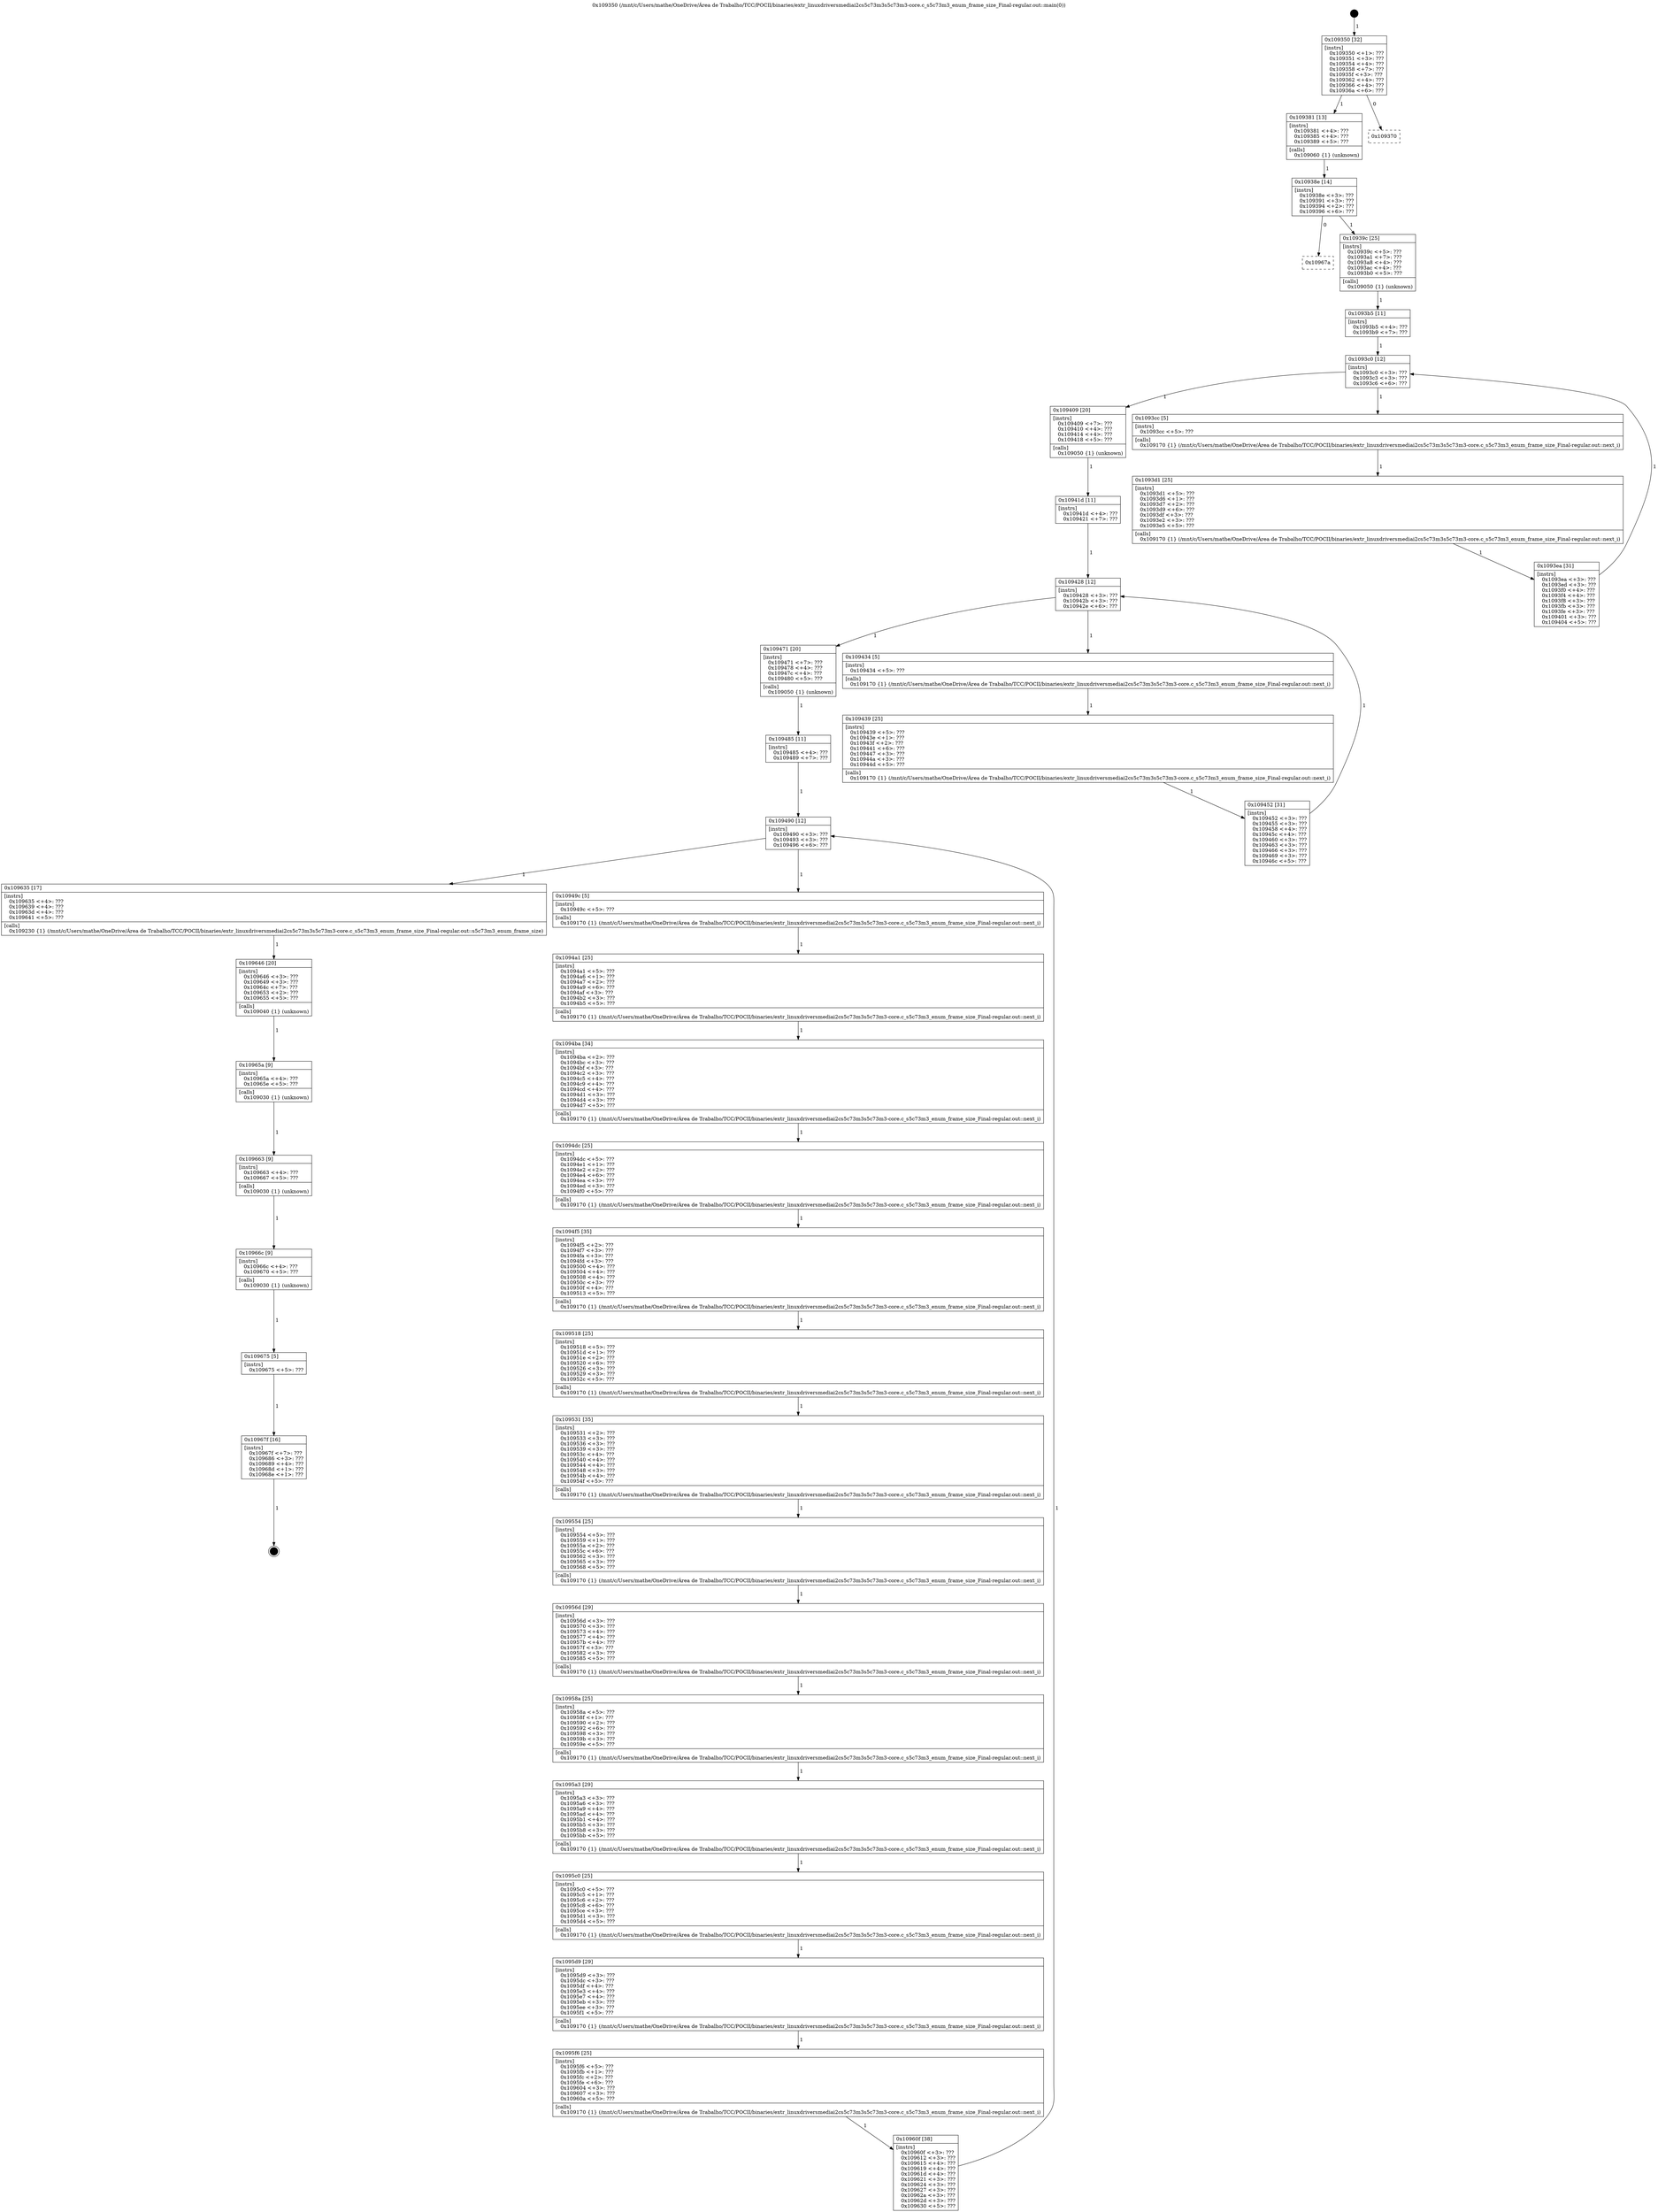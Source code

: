 digraph "0x109350" {
  label = "0x109350 (/mnt/c/Users/mathe/OneDrive/Área de Trabalho/TCC/POCII/binaries/extr_linuxdriversmediai2cs5c73m3s5c73m3-core.c_s5c73m3_enum_frame_size_Final-regular.out::main(0))"
  labelloc = "t"
  node[shape=record]

  Entry [label="",width=0.3,height=0.3,shape=circle,fillcolor=black,style=filled]
  "0x109350" [label="{
     0x109350 [32]\l
     | [instrs]\l
     &nbsp;&nbsp;0x109350 \<+1\>: ???\l
     &nbsp;&nbsp;0x109351 \<+3\>: ???\l
     &nbsp;&nbsp;0x109354 \<+4\>: ???\l
     &nbsp;&nbsp;0x109358 \<+7\>: ???\l
     &nbsp;&nbsp;0x10935f \<+3\>: ???\l
     &nbsp;&nbsp;0x109362 \<+4\>: ???\l
     &nbsp;&nbsp;0x109366 \<+4\>: ???\l
     &nbsp;&nbsp;0x10936a \<+6\>: ???\l
  }"]
  "0x109381" [label="{
     0x109381 [13]\l
     | [instrs]\l
     &nbsp;&nbsp;0x109381 \<+4\>: ???\l
     &nbsp;&nbsp;0x109385 \<+4\>: ???\l
     &nbsp;&nbsp;0x109389 \<+5\>: ???\l
     | [calls]\l
     &nbsp;&nbsp;0x109060 \{1\} (unknown)\l
  }"]
  "0x109370" [label="{
     0x109370\l
  }", style=dashed]
  "0x10938e" [label="{
     0x10938e [14]\l
     | [instrs]\l
     &nbsp;&nbsp;0x10938e \<+3\>: ???\l
     &nbsp;&nbsp;0x109391 \<+3\>: ???\l
     &nbsp;&nbsp;0x109394 \<+2\>: ???\l
     &nbsp;&nbsp;0x109396 \<+6\>: ???\l
  }"]
  "0x10967a" [label="{
     0x10967a\l
  }", style=dashed]
  "0x10939c" [label="{
     0x10939c [25]\l
     | [instrs]\l
     &nbsp;&nbsp;0x10939c \<+5\>: ???\l
     &nbsp;&nbsp;0x1093a1 \<+7\>: ???\l
     &nbsp;&nbsp;0x1093a8 \<+4\>: ???\l
     &nbsp;&nbsp;0x1093ac \<+4\>: ???\l
     &nbsp;&nbsp;0x1093b0 \<+5\>: ???\l
     | [calls]\l
     &nbsp;&nbsp;0x109050 \{1\} (unknown)\l
  }"]
  Exit [label="",width=0.3,height=0.3,shape=circle,fillcolor=black,style=filled,peripheries=2]
  "0x1093c0" [label="{
     0x1093c0 [12]\l
     | [instrs]\l
     &nbsp;&nbsp;0x1093c0 \<+3\>: ???\l
     &nbsp;&nbsp;0x1093c3 \<+3\>: ???\l
     &nbsp;&nbsp;0x1093c6 \<+6\>: ???\l
  }"]
  "0x109409" [label="{
     0x109409 [20]\l
     | [instrs]\l
     &nbsp;&nbsp;0x109409 \<+7\>: ???\l
     &nbsp;&nbsp;0x109410 \<+4\>: ???\l
     &nbsp;&nbsp;0x109414 \<+4\>: ???\l
     &nbsp;&nbsp;0x109418 \<+5\>: ???\l
     | [calls]\l
     &nbsp;&nbsp;0x109050 \{1\} (unknown)\l
  }"]
  "0x1093cc" [label="{
     0x1093cc [5]\l
     | [instrs]\l
     &nbsp;&nbsp;0x1093cc \<+5\>: ???\l
     | [calls]\l
     &nbsp;&nbsp;0x109170 \{1\} (/mnt/c/Users/mathe/OneDrive/Área de Trabalho/TCC/POCII/binaries/extr_linuxdriversmediai2cs5c73m3s5c73m3-core.c_s5c73m3_enum_frame_size_Final-regular.out::next_i)\l
  }"]
  "0x1093d1" [label="{
     0x1093d1 [25]\l
     | [instrs]\l
     &nbsp;&nbsp;0x1093d1 \<+5\>: ???\l
     &nbsp;&nbsp;0x1093d6 \<+1\>: ???\l
     &nbsp;&nbsp;0x1093d7 \<+2\>: ???\l
     &nbsp;&nbsp;0x1093d9 \<+6\>: ???\l
     &nbsp;&nbsp;0x1093df \<+3\>: ???\l
     &nbsp;&nbsp;0x1093e2 \<+3\>: ???\l
     &nbsp;&nbsp;0x1093e5 \<+5\>: ???\l
     | [calls]\l
     &nbsp;&nbsp;0x109170 \{1\} (/mnt/c/Users/mathe/OneDrive/Área de Trabalho/TCC/POCII/binaries/extr_linuxdriversmediai2cs5c73m3s5c73m3-core.c_s5c73m3_enum_frame_size_Final-regular.out::next_i)\l
  }"]
  "0x1093ea" [label="{
     0x1093ea [31]\l
     | [instrs]\l
     &nbsp;&nbsp;0x1093ea \<+3\>: ???\l
     &nbsp;&nbsp;0x1093ed \<+3\>: ???\l
     &nbsp;&nbsp;0x1093f0 \<+4\>: ???\l
     &nbsp;&nbsp;0x1093f4 \<+4\>: ???\l
     &nbsp;&nbsp;0x1093f8 \<+3\>: ???\l
     &nbsp;&nbsp;0x1093fb \<+3\>: ???\l
     &nbsp;&nbsp;0x1093fe \<+3\>: ???\l
     &nbsp;&nbsp;0x109401 \<+3\>: ???\l
     &nbsp;&nbsp;0x109404 \<+5\>: ???\l
  }"]
  "0x1093b5" [label="{
     0x1093b5 [11]\l
     | [instrs]\l
     &nbsp;&nbsp;0x1093b5 \<+4\>: ???\l
     &nbsp;&nbsp;0x1093b9 \<+7\>: ???\l
  }"]
  "0x109428" [label="{
     0x109428 [12]\l
     | [instrs]\l
     &nbsp;&nbsp;0x109428 \<+3\>: ???\l
     &nbsp;&nbsp;0x10942b \<+3\>: ???\l
     &nbsp;&nbsp;0x10942e \<+6\>: ???\l
  }"]
  "0x109471" [label="{
     0x109471 [20]\l
     | [instrs]\l
     &nbsp;&nbsp;0x109471 \<+7\>: ???\l
     &nbsp;&nbsp;0x109478 \<+4\>: ???\l
     &nbsp;&nbsp;0x10947c \<+4\>: ???\l
     &nbsp;&nbsp;0x109480 \<+5\>: ???\l
     | [calls]\l
     &nbsp;&nbsp;0x109050 \{1\} (unknown)\l
  }"]
  "0x109434" [label="{
     0x109434 [5]\l
     | [instrs]\l
     &nbsp;&nbsp;0x109434 \<+5\>: ???\l
     | [calls]\l
     &nbsp;&nbsp;0x109170 \{1\} (/mnt/c/Users/mathe/OneDrive/Área de Trabalho/TCC/POCII/binaries/extr_linuxdriversmediai2cs5c73m3s5c73m3-core.c_s5c73m3_enum_frame_size_Final-regular.out::next_i)\l
  }"]
  "0x109439" [label="{
     0x109439 [25]\l
     | [instrs]\l
     &nbsp;&nbsp;0x109439 \<+5\>: ???\l
     &nbsp;&nbsp;0x10943e \<+1\>: ???\l
     &nbsp;&nbsp;0x10943f \<+2\>: ???\l
     &nbsp;&nbsp;0x109441 \<+6\>: ???\l
     &nbsp;&nbsp;0x109447 \<+3\>: ???\l
     &nbsp;&nbsp;0x10944a \<+3\>: ???\l
     &nbsp;&nbsp;0x10944d \<+5\>: ???\l
     | [calls]\l
     &nbsp;&nbsp;0x109170 \{1\} (/mnt/c/Users/mathe/OneDrive/Área de Trabalho/TCC/POCII/binaries/extr_linuxdriversmediai2cs5c73m3s5c73m3-core.c_s5c73m3_enum_frame_size_Final-regular.out::next_i)\l
  }"]
  "0x109452" [label="{
     0x109452 [31]\l
     | [instrs]\l
     &nbsp;&nbsp;0x109452 \<+3\>: ???\l
     &nbsp;&nbsp;0x109455 \<+3\>: ???\l
     &nbsp;&nbsp;0x109458 \<+4\>: ???\l
     &nbsp;&nbsp;0x10945c \<+4\>: ???\l
     &nbsp;&nbsp;0x109460 \<+3\>: ???\l
     &nbsp;&nbsp;0x109463 \<+3\>: ???\l
     &nbsp;&nbsp;0x109466 \<+3\>: ???\l
     &nbsp;&nbsp;0x109469 \<+3\>: ???\l
     &nbsp;&nbsp;0x10946c \<+5\>: ???\l
  }"]
  "0x10941d" [label="{
     0x10941d [11]\l
     | [instrs]\l
     &nbsp;&nbsp;0x10941d \<+4\>: ???\l
     &nbsp;&nbsp;0x109421 \<+7\>: ???\l
  }"]
  "0x109490" [label="{
     0x109490 [12]\l
     | [instrs]\l
     &nbsp;&nbsp;0x109490 \<+3\>: ???\l
     &nbsp;&nbsp;0x109493 \<+3\>: ???\l
     &nbsp;&nbsp;0x109496 \<+6\>: ???\l
  }"]
  "0x109635" [label="{
     0x109635 [17]\l
     | [instrs]\l
     &nbsp;&nbsp;0x109635 \<+4\>: ???\l
     &nbsp;&nbsp;0x109639 \<+4\>: ???\l
     &nbsp;&nbsp;0x10963d \<+4\>: ???\l
     &nbsp;&nbsp;0x109641 \<+5\>: ???\l
     | [calls]\l
     &nbsp;&nbsp;0x109230 \{1\} (/mnt/c/Users/mathe/OneDrive/Área de Trabalho/TCC/POCII/binaries/extr_linuxdriversmediai2cs5c73m3s5c73m3-core.c_s5c73m3_enum_frame_size_Final-regular.out::s5c73m3_enum_frame_size)\l
  }"]
  "0x10949c" [label="{
     0x10949c [5]\l
     | [instrs]\l
     &nbsp;&nbsp;0x10949c \<+5\>: ???\l
     | [calls]\l
     &nbsp;&nbsp;0x109170 \{1\} (/mnt/c/Users/mathe/OneDrive/Área de Trabalho/TCC/POCII/binaries/extr_linuxdriversmediai2cs5c73m3s5c73m3-core.c_s5c73m3_enum_frame_size_Final-regular.out::next_i)\l
  }"]
  "0x1094a1" [label="{
     0x1094a1 [25]\l
     | [instrs]\l
     &nbsp;&nbsp;0x1094a1 \<+5\>: ???\l
     &nbsp;&nbsp;0x1094a6 \<+1\>: ???\l
     &nbsp;&nbsp;0x1094a7 \<+2\>: ???\l
     &nbsp;&nbsp;0x1094a9 \<+6\>: ???\l
     &nbsp;&nbsp;0x1094af \<+3\>: ???\l
     &nbsp;&nbsp;0x1094b2 \<+3\>: ???\l
     &nbsp;&nbsp;0x1094b5 \<+5\>: ???\l
     | [calls]\l
     &nbsp;&nbsp;0x109170 \{1\} (/mnt/c/Users/mathe/OneDrive/Área de Trabalho/TCC/POCII/binaries/extr_linuxdriversmediai2cs5c73m3s5c73m3-core.c_s5c73m3_enum_frame_size_Final-regular.out::next_i)\l
  }"]
  "0x1094ba" [label="{
     0x1094ba [34]\l
     | [instrs]\l
     &nbsp;&nbsp;0x1094ba \<+2\>: ???\l
     &nbsp;&nbsp;0x1094bc \<+3\>: ???\l
     &nbsp;&nbsp;0x1094bf \<+3\>: ???\l
     &nbsp;&nbsp;0x1094c2 \<+3\>: ???\l
     &nbsp;&nbsp;0x1094c5 \<+4\>: ???\l
     &nbsp;&nbsp;0x1094c9 \<+4\>: ???\l
     &nbsp;&nbsp;0x1094cd \<+4\>: ???\l
     &nbsp;&nbsp;0x1094d1 \<+3\>: ???\l
     &nbsp;&nbsp;0x1094d4 \<+3\>: ???\l
     &nbsp;&nbsp;0x1094d7 \<+5\>: ???\l
     | [calls]\l
     &nbsp;&nbsp;0x109170 \{1\} (/mnt/c/Users/mathe/OneDrive/Área de Trabalho/TCC/POCII/binaries/extr_linuxdriversmediai2cs5c73m3s5c73m3-core.c_s5c73m3_enum_frame_size_Final-regular.out::next_i)\l
  }"]
  "0x1094dc" [label="{
     0x1094dc [25]\l
     | [instrs]\l
     &nbsp;&nbsp;0x1094dc \<+5\>: ???\l
     &nbsp;&nbsp;0x1094e1 \<+1\>: ???\l
     &nbsp;&nbsp;0x1094e2 \<+2\>: ???\l
     &nbsp;&nbsp;0x1094e4 \<+6\>: ???\l
     &nbsp;&nbsp;0x1094ea \<+3\>: ???\l
     &nbsp;&nbsp;0x1094ed \<+3\>: ???\l
     &nbsp;&nbsp;0x1094f0 \<+5\>: ???\l
     | [calls]\l
     &nbsp;&nbsp;0x109170 \{1\} (/mnt/c/Users/mathe/OneDrive/Área de Trabalho/TCC/POCII/binaries/extr_linuxdriversmediai2cs5c73m3s5c73m3-core.c_s5c73m3_enum_frame_size_Final-regular.out::next_i)\l
  }"]
  "0x1094f5" [label="{
     0x1094f5 [35]\l
     | [instrs]\l
     &nbsp;&nbsp;0x1094f5 \<+2\>: ???\l
     &nbsp;&nbsp;0x1094f7 \<+3\>: ???\l
     &nbsp;&nbsp;0x1094fa \<+3\>: ???\l
     &nbsp;&nbsp;0x1094fd \<+3\>: ???\l
     &nbsp;&nbsp;0x109500 \<+4\>: ???\l
     &nbsp;&nbsp;0x109504 \<+4\>: ???\l
     &nbsp;&nbsp;0x109508 \<+4\>: ???\l
     &nbsp;&nbsp;0x10950c \<+3\>: ???\l
     &nbsp;&nbsp;0x10950f \<+4\>: ???\l
     &nbsp;&nbsp;0x109513 \<+5\>: ???\l
     | [calls]\l
     &nbsp;&nbsp;0x109170 \{1\} (/mnt/c/Users/mathe/OneDrive/Área de Trabalho/TCC/POCII/binaries/extr_linuxdriversmediai2cs5c73m3s5c73m3-core.c_s5c73m3_enum_frame_size_Final-regular.out::next_i)\l
  }"]
  "0x109518" [label="{
     0x109518 [25]\l
     | [instrs]\l
     &nbsp;&nbsp;0x109518 \<+5\>: ???\l
     &nbsp;&nbsp;0x10951d \<+1\>: ???\l
     &nbsp;&nbsp;0x10951e \<+2\>: ???\l
     &nbsp;&nbsp;0x109520 \<+6\>: ???\l
     &nbsp;&nbsp;0x109526 \<+3\>: ???\l
     &nbsp;&nbsp;0x109529 \<+3\>: ???\l
     &nbsp;&nbsp;0x10952c \<+5\>: ???\l
     | [calls]\l
     &nbsp;&nbsp;0x109170 \{1\} (/mnt/c/Users/mathe/OneDrive/Área de Trabalho/TCC/POCII/binaries/extr_linuxdriversmediai2cs5c73m3s5c73m3-core.c_s5c73m3_enum_frame_size_Final-regular.out::next_i)\l
  }"]
  "0x109531" [label="{
     0x109531 [35]\l
     | [instrs]\l
     &nbsp;&nbsp;0x109531 \<+2\>: ???\l
     &nbsp;&nbsp;0x109533 \<+3\>: ???\l
     &nbsp;&nbsp;0x109536 \<+3\>: ???\l
     &nbsp;&nbsp;0x109539 \<+3\>: ???\l
     &nbsp;&nbsp;0x10953c \<+4\>: ???\l
     &nbsp;&nbsp;0x109540 \<+4\>: ???\l
     &nbsp;&nbsp;0x109544 \<+4\>: ???\l
     &nbsp;&nbsp;0x109548 \<+3\>: ???\l
     &nbsp;&nbsp;0x10954b \<+4\>: ???\l
     &nbsp;&nbsp;0x10954f \<+5\>: ???\l
     | [calls]\l
     &nbsp;&nbsp;0x109170 \{1\} (/mnt/c/Users/mathe/OneDrive/Área de Trabalho/TCC/POCII/binaries/extr_linuxdriversmediai2cs5c73m3s5c73m3-core.c_s5c73m3_enum_frame_size_Final-regular.out::next_i)\l
  }"]
  "0x109554" [label="{
     0x109554 [25]\l
     | [instrs]\l
     &nbsp;&nbsp;0x109554 \<+5\>: ???\l
     &nbsp;&nbsp;0x109559 \<+1\>: ???\l
     &nbsp;&nbsp;0x10955a \<+2\>: ???\l
     &nbsp;&nbsp;0x10955c \<+6\>: ???\l
     &nbsp;&nbsp;0x109562 \<+3\>: ???\l
     &nbsp;&nbsp;0x109565 \<+3\>: ???\l
     &nbsp;&nbsp;0x109568 \<+5\>: ???\l
     | [calls]\l
     &nbsp;&nbsp;0x109170 \{1\} (/mnt/c/Users/mathe/OneDrive/Área de Trabalho/TCC/POCII/binaries/extr_linuxdriversmediai2cs5c73m3s5c73m3-core.c_s5c73m3_enum_frame_size_Final-regular.out::next_i)\l
  }"]
  "0x10956d" [label="{
     0x10956d [29]\l
     | [instrs]\l
     &nbsp;&nbsp;0x10956d \<+3\>: ???\l
     &nbsp;&nbsp;0x109570 \<+3\>: ???\l
     &nbsp;&nbsp;0x109573 \<+4\>: ???\l
     &nbsp;&nbsp;0x109577 \<+4\>: ???\l
     &nbsp;&nbsp;0x10957b \<+4\>: ???\l
     &nbsp;&nbsp;0x10957f \<+3\>: ???\l
     &nbsp;&nbsp;0x109582 \<+3\>: ???\l
     &nbsp;&nbsp;0x109585 \<+5\>: ???\l
     | [calls]\l
     &nbsp;&nbsp;0x109170 \{1\} (/mnt/c/Users/mathe/OneDrive/Área de Trabalho/TCC/POCII/binaries/extr_linuxdriversmediai2cs5c73m3s5c73m3-core.c_s5c73m3_enum_frame_size_Final-regular.out::next_i)\l
  }"]
  "0x10958a" [label="{
     0x10958a [25]\l
     | [instrs]\l
     &nbsp;&nbsp;0x10958a \<+5\>: ???\l
     &nbsp;&nbsp;0x10958f \<+1\>: ???\l
     &nbsp;&nbsp;0x109590 \<+2\>: ???\l
     &nbsp;&nbsp;0x109592 \<+6\>: ???\l
     &nbsp;&nbsp;0x109598 \<+3\>: ???\l
     &nbsp;&nbsp;0x10959b \<+3\>: ???\l
     &nbsp;&nbsp;0x10959e \<+5\>: ???\l
     | [calls]\l
     &nbsp;&nbsp;0x109170 \{1\} (/mnt/c/Users/mathe/OneDrive/Área de Trabalho/TCC/POCII/binaries/extr_linuxdriversmediai2cs5c73m3s5c73m3-core.c_s5c73m3_enum_frame_size_Final-regular.out::next_i)\l
  }"]
  "0x1095a3" [label="{
     0x1095a3 [29]\l
     | [instrs]\l
     &nbsp;&nbsp;0x1095a3 \<+3\>: ???\l
     &nbsp;&nbsp;0x1095a6 \<+3\>: ???\l
     &nbsp;&nbsp;0x1095a9 \<+4\>: ???\l
     &nbsp;&nbsp;0x1095ad \<+4\>: ???\l
     &nbsp;&nbsp;0x1095b1 \<+4\>: ???\l
     &nbsp;&nbsp;0x1095b5 \<+3\>: ???\l
     &nbsp;&nbsp;0x1095b8 \<+3\>: ???\l
     &nbsp;&nbsp;0x1095bb \<+5\>: ???\l
     | [calls]\l
     &nbsp;&nbsp;0x109170 \{1\} (/mnt/c/Users/mathe/OneDrive/Área de Trabalho/TCC/POCII/binaries/extr_linuxdriversmediai2cs5c73m3s5c73m3-core.c_s5c73m3_enum_frame_size_Final-regular.out::next_i)\l
  }"]
  "0x1095c0" [label="{
     0x1095c0 [25]\l
     | [instrs]\l
     &nbsp;&nbsp;0x1095c0 \<+5\>: ???\l
     &nbsp;&nbsp;0x1095c5 \<+1\>: ???\l
     &nbsp;&nbsp;0x1095c6 \<+2\>: ???\l
     &nbsp;&nbsp;0x1095c8 \<+6\>: ???\l
     &nbsp;&nbsp;0x1095ce \<+3\>: ???\l
     &nbsp;&nbsp;0x1095d1 \<+3\>: ???\l
     &nbsp;&nbsp;0x1095d4 \<+5\>: ???\l
     | [calls]\l
     &nbsp;&nbsp;0x109170 \{1\} (/mnt/c/Users/mathe/OneDrive/Área de Trabalho/TCC/POCII/binaries/extr_linuxdriversmediai2cs5c73m3s5c73m3-core.c_s5c73m3_enum_frame_size_Final-regular.out::next_i)\l
  }"]
  "0x1095d9" [label="{
     0x1095d9 [29]\l
     | [instrs]\l
     &nbsp;&nbsp;0x1095d9 \<+3\>: ???\l
     &nbsp;&nbsp;0x1095dc \<+3\>: ???\l
     &nbsp;&nbsp;0x1095df \<+4\>: ???\l
     &nbsp;&nbsp;0x1095e3 \<+4\>: ???\l
     &nbsp;&nbsp;0x1095e7 \<+4\>: ???\l
     &nbsp;&nbsp;0x1095eb \<+3\>: ???\l
     &nbsp;&nbsp;0x1095ee \<+3\>: ???\l
     &nbsp;&nbsp;0x1095f1 \<+5\>: ???\l
     | [calls]\l
     &nbsp;&nbsp;0x109170 \{1\} (/mnt/c/Users/mathe/OneDrive/Área de Trabalho/TCC/POCII/binaries/extr_linuxdriversmediai2cs5c73m3s5c73m3-core.c_s5c73m3_enum_frame_size_Final-regular.out::next_i)\l
  }"]
  "0x1095f6" [label="{
     0x1095f6 [25]\l
     | [instrs]\l
     &nbsp;&nbsp;0x1095f6 \<+5\>: ???\l
     &nbsp;&nbsp;0x1095fb \<+1\>: ???\l
     &nbsp;&nbsp;0x1095fc \<+2\>: ???\l
     &nbsp;&nbsp;0x1095fe \<+6\>: ???\l
     &nbsp;&nbsp;0x109604 \<+3\>: ???\l
     &nbsp;&nbsp;0x109607 \<+3\>: ???\l
     &nbsp;&nbsp;0x10960a \<+5\>: ???\l
     | [calls]\l
     &nbsp;&nbsp;0x109170 \{1\} (/mnt/c/Users/mathe/OneDrive/Área de Trabalho/TCC/POCII/binaries/extr_linuxdriversmediai2cs5c73m3s5c73m3-core.c_s5c73m3_enum_frame_size_Final-regular.out::next_i)\l
  }"]
  "0x10960f" [label="{
     0x10960f [38]\l
     | [instrs]\l
     &nbsp;&nbsp;0x10960f \<+3\>: ???\l
     &nbsp;&nbsp;0x109612 \<+3\>: ???\l
     &nbsp;&nbsp;0x109615 \<+4\>: ???\l
     &nbsp;&nbsp;0x109619 \<+4\>: ???\l
     &nbsp;&nbsp;0x10961d \<+4\>: ???\l
     &nbsp;&nbsp;0x109621 \<+3\>: ???\l
     &nbsp;&nbsp;0x109624 \<+3\>: ???\l
     &nbsp;&nbsp;0x109627 \<+3\>: ???\l
     &nbsp;&nbsp;0x10962a \<+3\>: ???\l
     &nbsp;&nbsp;0x10962d \<+3\>: ???\l
     &nbsp;&nbsp;0x109630 \<+5\>: ???\l
  }"]
  "0x109485" [label="{
     0x109485 [11]\l
     | [instrs]\l
     &nbsp;&nbsp;0x109485 \<+4\>: ???\l
     &nbsp;&nbsp;0x109489 \<+7\>: ???\l
  }"]
  "0x109646" [label="{
     0x109646 [20]\l
     | [instrs]\l
     &nbsp;&nbsp;0x109646 \<+3\>: ???\l
     &nbsp;&nbsp;0x109649 \<+3\>: ???\l
     &nbsp;&nbsp;0x10964c \<+7\>: ???\l
     &nbsp;&nbsp;0x109653 \<+2\>: ???\l
     &nbsp;&nbsp;0x109655 \<+5\>: ???\l
     | [calls]\l
     &nbsp;&nbsp;0x109040 \{1\} (unknown)\l
  }"]
  "0x10965a" [label="{
     0x10965a [9]\l
     | [instrs]\l
     &nbsp;&nbsp;0x10965a \<+4\>: ???\l
     &nbsp;&nbsp;0x10965e \<+5\>: ???\l
     | [calls]\l
     &nbsp;&nbsp;0x109030 \{1\} (unknown)\l
  }"]
  "0x109663" [label="{
     0x109663 [9]\l
     | [instrs]\l
     &nbsp;&nbsp;0x109663 \<+4\>: ???\l
     &nbsp;&nbsp;0x109667 \<+5\>: ???\l
     | [calls]\l
     &nbsp;&nbsp;0x109030 \{1\} (unknown)\l
  }"]
  "0x10966c" [label="{
     0x10966c [9]\l
     | [instrs]\l
     &nbsp;&nbsp;0x10966c \<+4\>: ???\l
     &nbsp;&nbsp;0x109670 \<+5\>: ???\l
     | [calls]\l
     &nbsp;&nbsp;0x109030 \{1\} (unknown)\l
  }"]
  "0x109675" [label="{
     0x109675 [5]\l
     | [instrs]\l
     &nbsp;&nbsp;0x109675 \<+5\>: ???\l
  }"]
  "0x10967f" [label="{
     0x10967f [16]\l
     | [instrs]\l
     &nbsp;&nbsp;0x10967f \<+7\>: ???\l
     &nbsp;&nbsp;0x109686 \<+3\>: ???\l
     &nbsp;&nbsp;0x109689 \<+4\>: ???\l
     &nbsp;&nbsp;0x10968d \<+1\>: ???\l
     &nbsp;&nbsp;0x10968e \<+1\>: ???\l
  }"]
  Entry -> "0x109350" [label=" 1"]
  "0x109350" -> "0x109381" [label=" 1"]
  "0x109350" -> "0x109370" [label=" 0"]
  "0x109381" -> "0x10938e" [label=" 1"]
  "0x10938e" -> "0x10967a" [label=" 0"]
  "0x10938e" -> "0x10939c" [label=" 1"]
  "0x10967f" -> Exit [label=" 1"]
  "0x10939c" -> "0x1093b5" [label=" 1"]
  "0x1093c0" -> "0x109409" [label=" 1"]
  "0x1093c0" -> "0x1093cc" [label=" 1"]
  "0x1093cc" -> "0x1093d1" [label=" 1"]
  "0x1093d1" -> "0x1093ea" [label=" 1"]
  "0x1093b5" -> "0x1093c0" [label=" 1"]
  "0x1093ea" -> "0x1093c0" [label=" 1"]
  "0x109409" -> "0x10941d" [label=" 1"]
  "0x109428" -> "0x109471" [label=" 1"]
  "0x109428" -> "0x109434" [label=" 1"]
  "0x109434" -> "0x109439" [label=" 1"]
  "0x109439" -> "0x109452" [label=" 1"]
  "0x10941d" -> "0x109428" [label=" 1"]
  "0x109452" -> "0x109428" [label=" 1"]
  "0x109471" -> "0x109485" [label=" 1"]
  "0x109490" -> "0x109635" [label=" 1"]
  "0x109490" -> "0x10949c" [label=" 1"]
  "0x10949c" -> "0x1094a1" [label=" 1"]
  "0x1094a1" -> "0x1094ba" [label=" 1"]
  "0x1094ba" -> "0x1094dc" [label=" 1"]
  "0x1094dc" -> "0x1094f5" [label=" 1"]
  "0x1094f5" -> "0x109518" [label=" 1"]
  "0x109518" -> "0x109531" [label=" 1"]
  "0x109531" -> "0x109554" [label=" 1"]
  "0x109554" -> "0x10956d" [label=" 1"]
  "0x10956d" -> "0x10958a" [label=" 1"]
  "0x10958a" -> "0x1095a3" [label=" 1"]
  "0x1095a3" -> "0x1095c0" [label=" 1"]
  "0x1095c0" -> "0x1095d9" [label=" 1"]
  "0x1095d9" -> "0x1095f6" [label=" 1"]
  "0x1095f6" -> "0x10960f" [label=" 1"]
  "0x109485" -> "0x109490" [label=" 1"]
  "0x10960f" -> "0x109490" [label=" 1"]
  "0x109635" -> "0x109646" [label=" 1"]
  "0x109646" -> "0x10965a" [label=" 1"]
  "0x10965a" -> "0x109663" [label=" 1"]
  "0x109663" -> "0x10966c" [label=" 1"]
  "0x10966c" -> "0x109675" [label=" 1"]
  "0x109675" -> "0x10967f" [label=" 1"]
}
